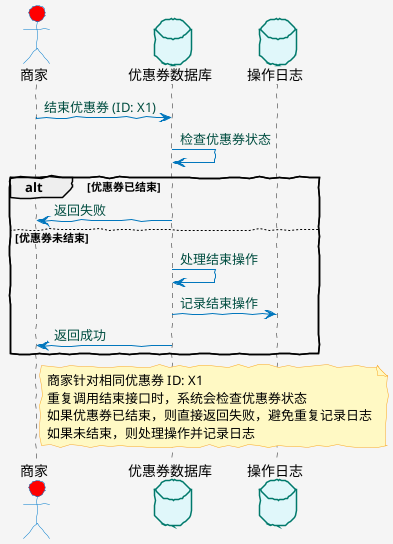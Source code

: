 @startuml
' 设置颜色和样式
skinparam backgroundColor #F5F5F5
skinparam actorBackgroundColor #FFFFFF
skinparam actorBorderColor #007ACC
skinparam databaseBackgroundColor #E0F7FA
skinparam databaseBorderColor #00796B
skinparam noteBackgroundColor #FFF9C4
skinparam noteBorderColor #F9A825
skinparam arrowColor #0277BD
skinparam participantPadding 10
skinparam participantFontColor #004D40
skinparam arrowFontColor #004D40
skinparam handwritten true

actor 商家 as merchant #red

database "优惠券数据库" as DB
database "操作日志" as Log

' 商家发起结束操作
merchant -> DB : 结束优惠券 (ID: X1)
DB -> DB : 检查优惠券状态
alt 优惠券已结束
    DB -> merchant : 返回失败
else 优惠券未结束
    DB -> DB : 处理结束操作
    DB -> Log : 记录结束操作
    DB -> merchant : 返回成功
end

note right of merchant
    商家针对相同优惠券 ID: X1
    重复调用结束接口时，系统会检查优惠券状态
    如果优惠券已结束，则直接返回失败，避免重复记录日志
    如果未结束，则处理操作并记录日志
end note

@enduml
